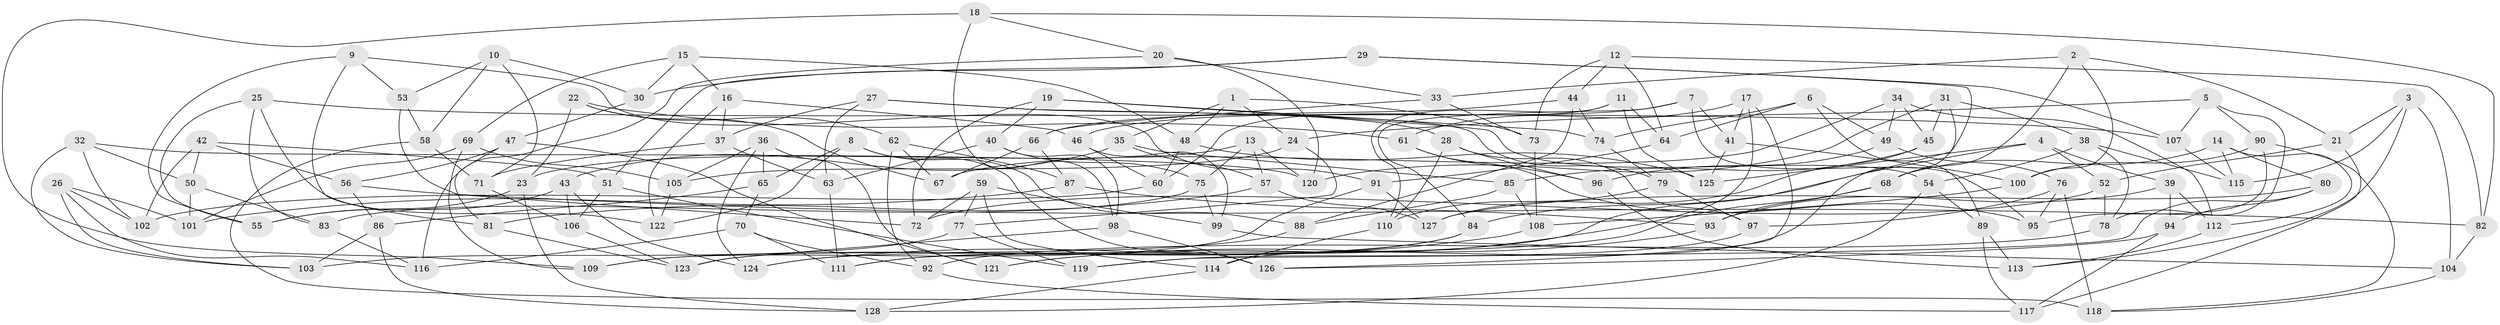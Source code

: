 // coarse degree distribution, {13: 0.05263157894736842, 8: 0.07894736842105263, 6: 0.15789473684210525, 14: 0.07894736842105263, 3: 0.02631578947368421, 5: 0.13157894736842105, 7: 0.10526315789473684, 4: 0.18421052631578946, 11: 0.05263157894736842, 10: 0.07894736842105263, 9: 0.05263157894736842}
// Generated by graph-tools (version 1.1) at 2025/20/03/04/25 18:20:34]
// undirected, 128 vertices, 256 edges
graph export_dot {
graph [start="1"]
  node [color=gray90,style=filled];
  1;
  2;
  3;
  4;
  5;
  6;
  7;
  8;
  9;
  10;
  11;
  12;
  13;
  14;
  15;
  16;
  17;
  18;
  19;
  20;
  21;
  22;
  23;
  24;
  25;
  26;
  27;
  28;
  29;
  30;
  31;
  32;
  33;
  34;
  35;
  36;
  37;
  38;
  39;
  40;
  41;
  42;
  43;
  44;
  45;
  46;
  47;
  48;
  49;
  50;
  51;
  52;
  53;
  54;
  55;
  56;
  57;
  58;
  59;
  60;
  61;
  62;
  63;
  64;
  65;
  66;
  67;
  68;
  69;
  70;
  71;
  72;
  73;
  74;
  75;
  76;
  77;
  78;
  79;
  80;
  81;
  82;
  83;
  84;
  85;
  86;
  87;
  88;
  89;
  90;
  91;
  92;
  93;
  94;
  95;
  96;
  97;
  98;
  99;
  100;
  101;
  102;
  103;
  104;
  105;
  106;
  107;
  108;
  109;
  110;
  111;
  112;
  113;
  114;
  115;
  116;
  117;
  118;
  119;
  120;
  121;
  122;
  123;
  124;
  125;
  126;
  127;
  128;
  1 -- 35;
  1 -- 24;
  1 -- 48;
  1 -- 73;
  2 -- 33;
  2 -- 21;
  2 -- 100;
  2 -- 68;
  3 -- 21;
  3 -- 113;
  3 -- 115;
  3 -- 104;
  4 -- 84;
  4 -- 52;
  4 -- 125;
  4 -- 39;
  5 -- 107;
  5 -- 24;
  5 -- 78;
  5 -- 90;
  6 -- 49;
  6 -- 89;
  6 -- 74;
  6 -- 64;
  7 -- 84;
  7 -- 95;
  7 -- 41;
  7 -- 46;
  8 -- 126;
  8 -- 88;
  8 -- 122;
  8 -- 65;
  9 -- 91;
  9 -- 81;
  9 -- 55;
  9 -- 53;
  10 -- 58;
  10 -- 71;
  10 -- 53;
  10 -- 30;
  11 -- 60;
  11 -- 64;
  11 -- 125;
  11 -- 110;
  12 -- 64;
  12 -- 73;
  12 -- 82;
  12 -- 44;
  13 -- 57;
  13 -- 120;
  13 -- 23;
  13 -- 75;
  14 -- 112;
  14 -- 68;
  14 -- 115;
  14 -- 80;
  15 -- 30;
  15 -- 16;
  15 -- 69;
  15 -- 48;
  16 -- 122;
  16 -- 37;
  16 -- 46;
  17 -- 126;
  17 -- 41;
  17 -- 121;
  17 -- 61;
  18 -- 82;
  18 -- 109;
  18 -- 20;
  18 -- 98;
  19 -- 40;
  19 -- 72;
  19 -- 54;
  19 -- 74;
  20 -- 116;
  20 -- 120;
  20 -- 33;
  21 -- 117;
  21 -- 52;
  22 -- 67;
  22 -- 61;
  22 -- 23;
  22 -- 62;
  23 -- 128;
  23 -- 55;
  24 -- 105;
  24 -- 77;
  25 -- 83;
  25 -- 107;
  25 -- 55;
  25 -- 122;
  26 -- 103;
  26 -- 116;
  26 -- 101;
  26 -- 102;
  27 -- 79;
  27 -- 28;
  27 -- 63;
  27 -- 37;
  28 -- 96;
  28 -- 110;
  28 -- 97;
  29 -- 124;
  29 -- 107;
  29 -- 30;
  29 -- 51;
  30 -- 47;
  31 -- 45;
  31 -- 120;
  31 -- 38;
  31 -- 114;
  32 -- 120;
  32 -- 102;
  32 -- 103;
  32 -- 50;
  33 -- 66;
  33 -- 73;
  34 -- 67;
  34 -- 112;
  34 -- 49;
  34 -- 45;
  35 -- 85;
  35 -- 43;
  35 -- 57;
  36 -- 124;
  36 -- 105;
  36 -- 65;
  36 -- 121;
  37 -- 63;
  37 -- 71;
  38 -- 78;
  38 -- 54;
  38 -- 115;
  39 -- 93;
  39 -- 94;
  39 -- 112;
  40 -- 63;
  40 -- 75;
  40 -- 98;
  41 -- 125;
  41 -- 100;
  42 -- 56;
  42 -- 50;
  42 -- 51;
  42 -- 102;
  43 -- 55;
  43 -- 106;
  43 -- 124;
  44 -- 74;
  44 -- 88;
  44 -- 66;
  45 -- 85;
  45 -- 127;
  46 -- 60;
  46 -- 99;
  47 -- 56;
  47 -- 81;
  47 -- 121;
  48 -- 125;
  48 -- 60;
  49 -- 76;
  49 -- 96;
  50 -- 101;
  50 -- 83;
  51 -- 119;
  51 -- 106;
  52 -- 78;
  52 -- 72;
  53 -- 72;
  53 -- 58;
  54 -- 128;
  54 -- 89;
  56 -- 86;
  56 -- 82;
  57 -- 127;
  57 -- 81;
  58 -- 71;
  58 -- 118;
  59 -- 99;
  59 -- 77;
  59 -- 72;
  59 -- 114;
  60 -- 102;
  61 -- 96;
  61 -- 95;
  62 -- 67;
  62 -- 92;
  62 -- 87;
  63 -- 111;
  64 -- 91;
  65 -- 86;
  65 -- 70;
  66 -- 87;
  66 -- 67;
  68 -- 111;
  68 -- 93;
  69 -- 105;
  69 -- 101;
  69 -- 109;
  70 -- 116;
  70 -- 92;
  70 -- 111;
  71 -- 106;
  73 -- 108;
  74 -- 79;
  75 -- 99;
  75 -- 83;
  76 -- 118;
  76 -- 95;
  76 -- 97;
  77 -- 119;
  77 -- 103;
  78 -- 92;
  79 -- 97;
  79 -- 110;
  80 -- 127;
  80 -- 119;
  80 -- 94;
  81 -- 123;
  82 -- 104;
  83 -- 116;
  84 -- 111;
  84 -- 123;
  85 -- 108;
  85 -- 88;
  86 -- 103;
  86 -- 128;
  87 -- 101;
  87 -- 93;
  88 -- 109;
  89 -- 113;
  89 -- 117;
  90 -- 118;
  90 -- 95;
  90 -- 100;
  91 -- 109;
  91 -- 127;
  92 -- 117;
  93 -- 121;
  94 -- 117;
  94 -- 126;
  96 -- 113;
  97 -- 119;
  98 -- 123;
  98 -- 126;
  99 -- 104;
  100 -- 108;
  104 -- 118;
  105 -- 122;
  106 -- 123;
  107 -- 115;
  108 -- 124;
  110 -- 114;
  112 -- 113;
  114 -- 128;
}
